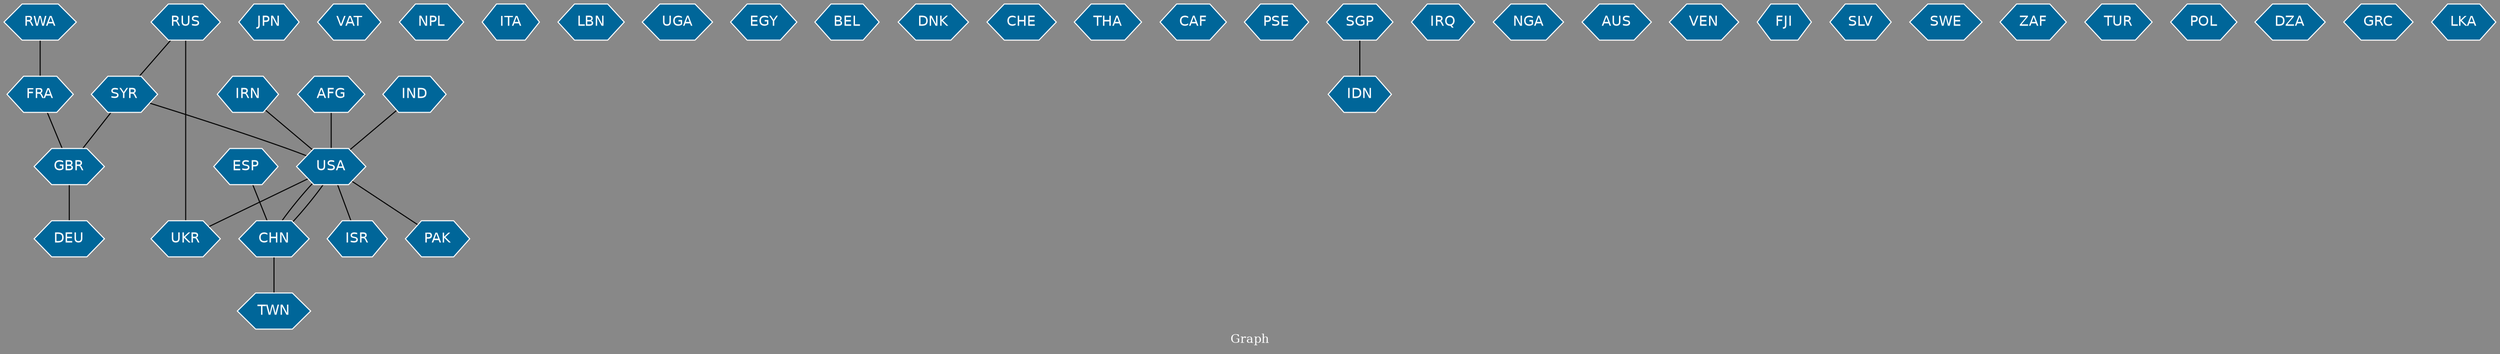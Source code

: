 // Countries together in item graph
graph {
	graph [bgcolor="#888888" fontcolor=white fontsize=12 label="Graph" outputorder=edgesfirst overlap=prism]
	node [color=white fillcolor="#006699" fontcolor=white fontname=Helvetica shape=hexagon style=filled]
	edge [arrowhead=open color=black fontcolor=white fontname=Courier fontsize=12]
		RWA [label=RWA]
		FRA [label=FRA]
		RUS [label=RUS]
		USA [label=USA]
		JPN [label=JPN]
		UKR [label=UKR]
		SYR [label=SYR]
		CHN [label=CHN]
		VAT [label=VAT]
		PAK [label=PAK]
		NPL [label=NPL]
		ITA [label=ITA]
		LBN [label=LBN]
		UGA [label=UGA]
		GBR [label=GBR]
		DEU [label=DEU]
		EGY [label=EGY]
		BEL [label=BEL]
		DNK [label=DNK]
		IRN [label=IRN]
		CHE [label=CHE]
		ESP [label=ESP]
		AFG [label=AFG]
		THA [label=THA]
		CAF [label=CAF]
		IND [label=IND]
		PSE [label=PSE]
		SGP [label=SGP]
		IDN [label=IDN]
		IRQ [label=IRQ]
		NGA [label=NGA]
		AUS [label=AUS]
		VEN [label=VEN]
		ISR [label=ISR]
		FJI [label=FJI]
		SLV [label=SLV]
		SWE [label=SWE]
		ZAF [label=ZAF]
		TUR [label=TUR]
		POL [label=POL]
		DZA [label=DZA]
		GRC [label=GRC]
		TWN [label=TWN]
		LKA [label=LKA]
			RWA -- FRA [weight=1]
			GBR -- DEU [weight=1]
			ESP -- CHN [weight=1]
			SYR -- USA [weight=1]
			RUS -- SYR [weight=1]
			CHN -- TWN [weight=1]
			IND -- USA [weight=1]
			USA -- ISR [weight=1]
			SYR -- GBR [weight=1]
			FRA -- GBR [weight=1]
			RUS -- UKR [weight=4]
			SGP -- IDN [weight=1]
			USA -- UKR [weight=1]
			IRN -- USA [weight=1]
			USA -- PAK [weight=1]
			CHN -- USA [weight=1]
			AFG -- USA [weight=1]
			USA -- CHN [weight=1]
}